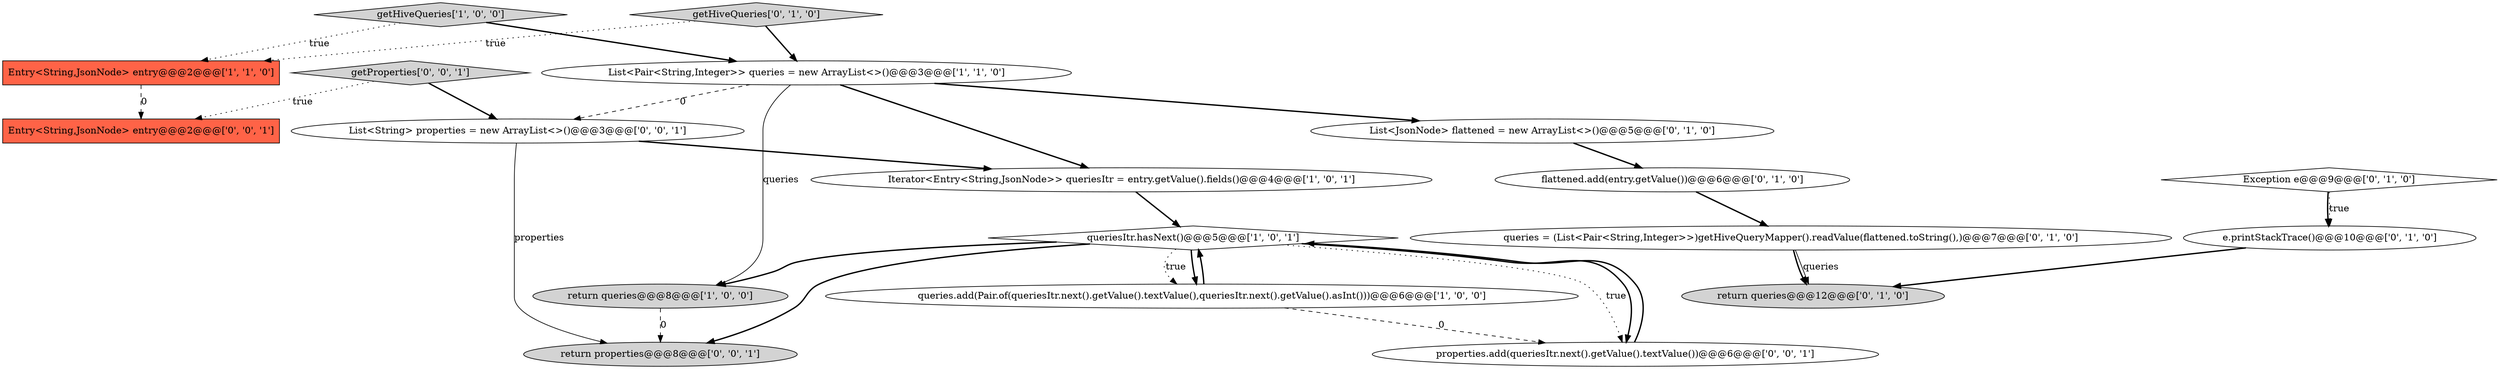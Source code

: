 digraph {
4 [style = filled, label = "Iterator<Entry<String,JsonNode>> queriesItr = entry.getValue().fields()@@@4@@@['1', '0', '1']", fillcolor = white, shape = ellipse image = "AAA0AAABBB1BBB"];
9 [style = filled, label = "flattened.add(entry.getValue())@@@6@@@['0', '1', '0']", fillcolor = white, shape = ellipse image = "AAA0AAABBB2BBB"];
15 [style = filled, label = "properties.add(queriesItr.next().getValue().textValue())@@@6@@@['0', '0', '1']", fillcolor = white, shape = ellipse image = "AAA0AAABBB3BBB"];
17 [style = filled, label = "List<String> properties = new ArrayList<>()@@@3@@@['0', '0', '1']", fillcolor = white, shape = ellipse image = "AAA0AAABBB3BBB"];
6 [style = filled, label = "queries.add(Pair.of(queriesItr.next().getValue().textValue(),queriesItr.next().getValue().asInt()))@@@6@@@['1', '0', '0']", fillcolor = white, shape = ellipse image = "AAA0AAABBB1BBB"];
14 [style = filled, label = "Entry<String,JsonNode> entry@@@2@@@['0', '0', '1']", fillcolor = tomato, shape = box image = "AAA0AAABBB3BBB"];
8 [style = filled, label = "queries = (List<Pair<String,Integer>>)getHiveQueryMapper().readValue(flattened.toString(),)@@@7@@@['0', '1', '0']", fillcolor = white, shape = ellipse image = "AAA1AAABBB2BBB"];
1 [style = filled, label = "return queries@@@8@@@['1', '0', '0']", fillcolor = lightgray, shape = ellipse image = "AAA0AAABBB1BBB"];
11 [style = filled, label = "return queries@@@12@@@['0', '1', '0']", fillcolor = lightgray, shape = ellipse image = "AAA0AAABBB2BBB"];
18 [style = filled, label = "getProperties['0', '0', '1']", fillcolor = lightgray, shape = diamond image = "AAA0AAABBB3BBB"];
5 [style = filled, label = "queriesItr.hasNext()@@@5@@@['1', '0', '1']", fillcolor = white, shape = diamond image = "AAA0AAABBB1BBB"];
7 [style = filled, label = "Exception e@@@9@@@['0', '1', '0']", fillcolor = white, shape = diamond image = "AAA1AAABBB2BBB"];
12 [style = filled, label = "List<JsonNode> flattened = new ArrayList<>()@@@5@@@['0', '1', '0']", fillcolor = white, shape = ellipse image = "AAA0AAABBB2BBB"];
3 [style = filled, label = "List<Pair<String,Integer>> queries = new ArrayList<>()@@@3@@@['1', '1', '0']", fillcolor = white, shape = ellipse image = "AAA0AAABBB1BBB"];
16 [style = filled, label = "return properties@@@8@@@['0', '0', '1']", fillcolor = lightgray, shape = ellipse image = "AAA0AAABBB3BBB"];
2 [style = filled, label = "Entry<String,JsonNode> entry@@@2@@@['1', '1', '0']", fillcolor = tomato, shape = box image = "AAA0AAABBB1BBB"];
13 [style = filled, label = "e.printStackTrace()@@@10@@@['0', '1', '0']", fillcolor = white, shape = ellipse image = "AAA1AAABBB2BBB"];
0 [style = filled, label = "getHiveQueries['1', '0', '0']", fillcolor = lightgray, shape = diamond image = "AAA0AAABBB1BBB"];
10 [style = filled, label = "getHiveQueries['0', '1', '0']", fillcolor = lightgray, shape = diamond image = "AAA0AAABBB2BBB"];
0->2 [style = dotted, label="true"];
10->2 [style = dotted, label="true"];
3->17 [style = dashed, label="0"];
17->16 [style = solid, label="properties"];
5->1 [style = bold, label=""];
4->5 [style = bold, label=""];
7->13 [style = dotted, label="true"];
5->15 [style = dotted, label="true"];
0->3 [style = bold, label=""];
3->1 [style = solid, label="queries"];
10->3 [style = bold, label=""];
7->13 [style = bold, label=""];
12->9 [style = bold, label=""];
17->4 [style = bold, label=""];
5->6 [style = dotted, label="true"];
8->11 [style = bold, label=""];
18->14 [style = dotted, label="true"];
8->11 [style = solid, label="queries"];
13->11 [style = bold, label=""];
3->12 [style = bold, label=""];
2->14 [style = dashed, label="0"];
15->5 [style = bold, label=""];
6->5 [style = bold, label=""];
1->16 [style = dashed, label="0"];
18->17 [style = bold, label=""];
6->15 [style = dashed, label="0"];
9->8 [style = bold, label=""];
5->16 [style = bold, label=""];
3->4 [style = bold, label=""];
5->6 [style = bold, label=""];
5->15 [style = bold, label=""];
}
